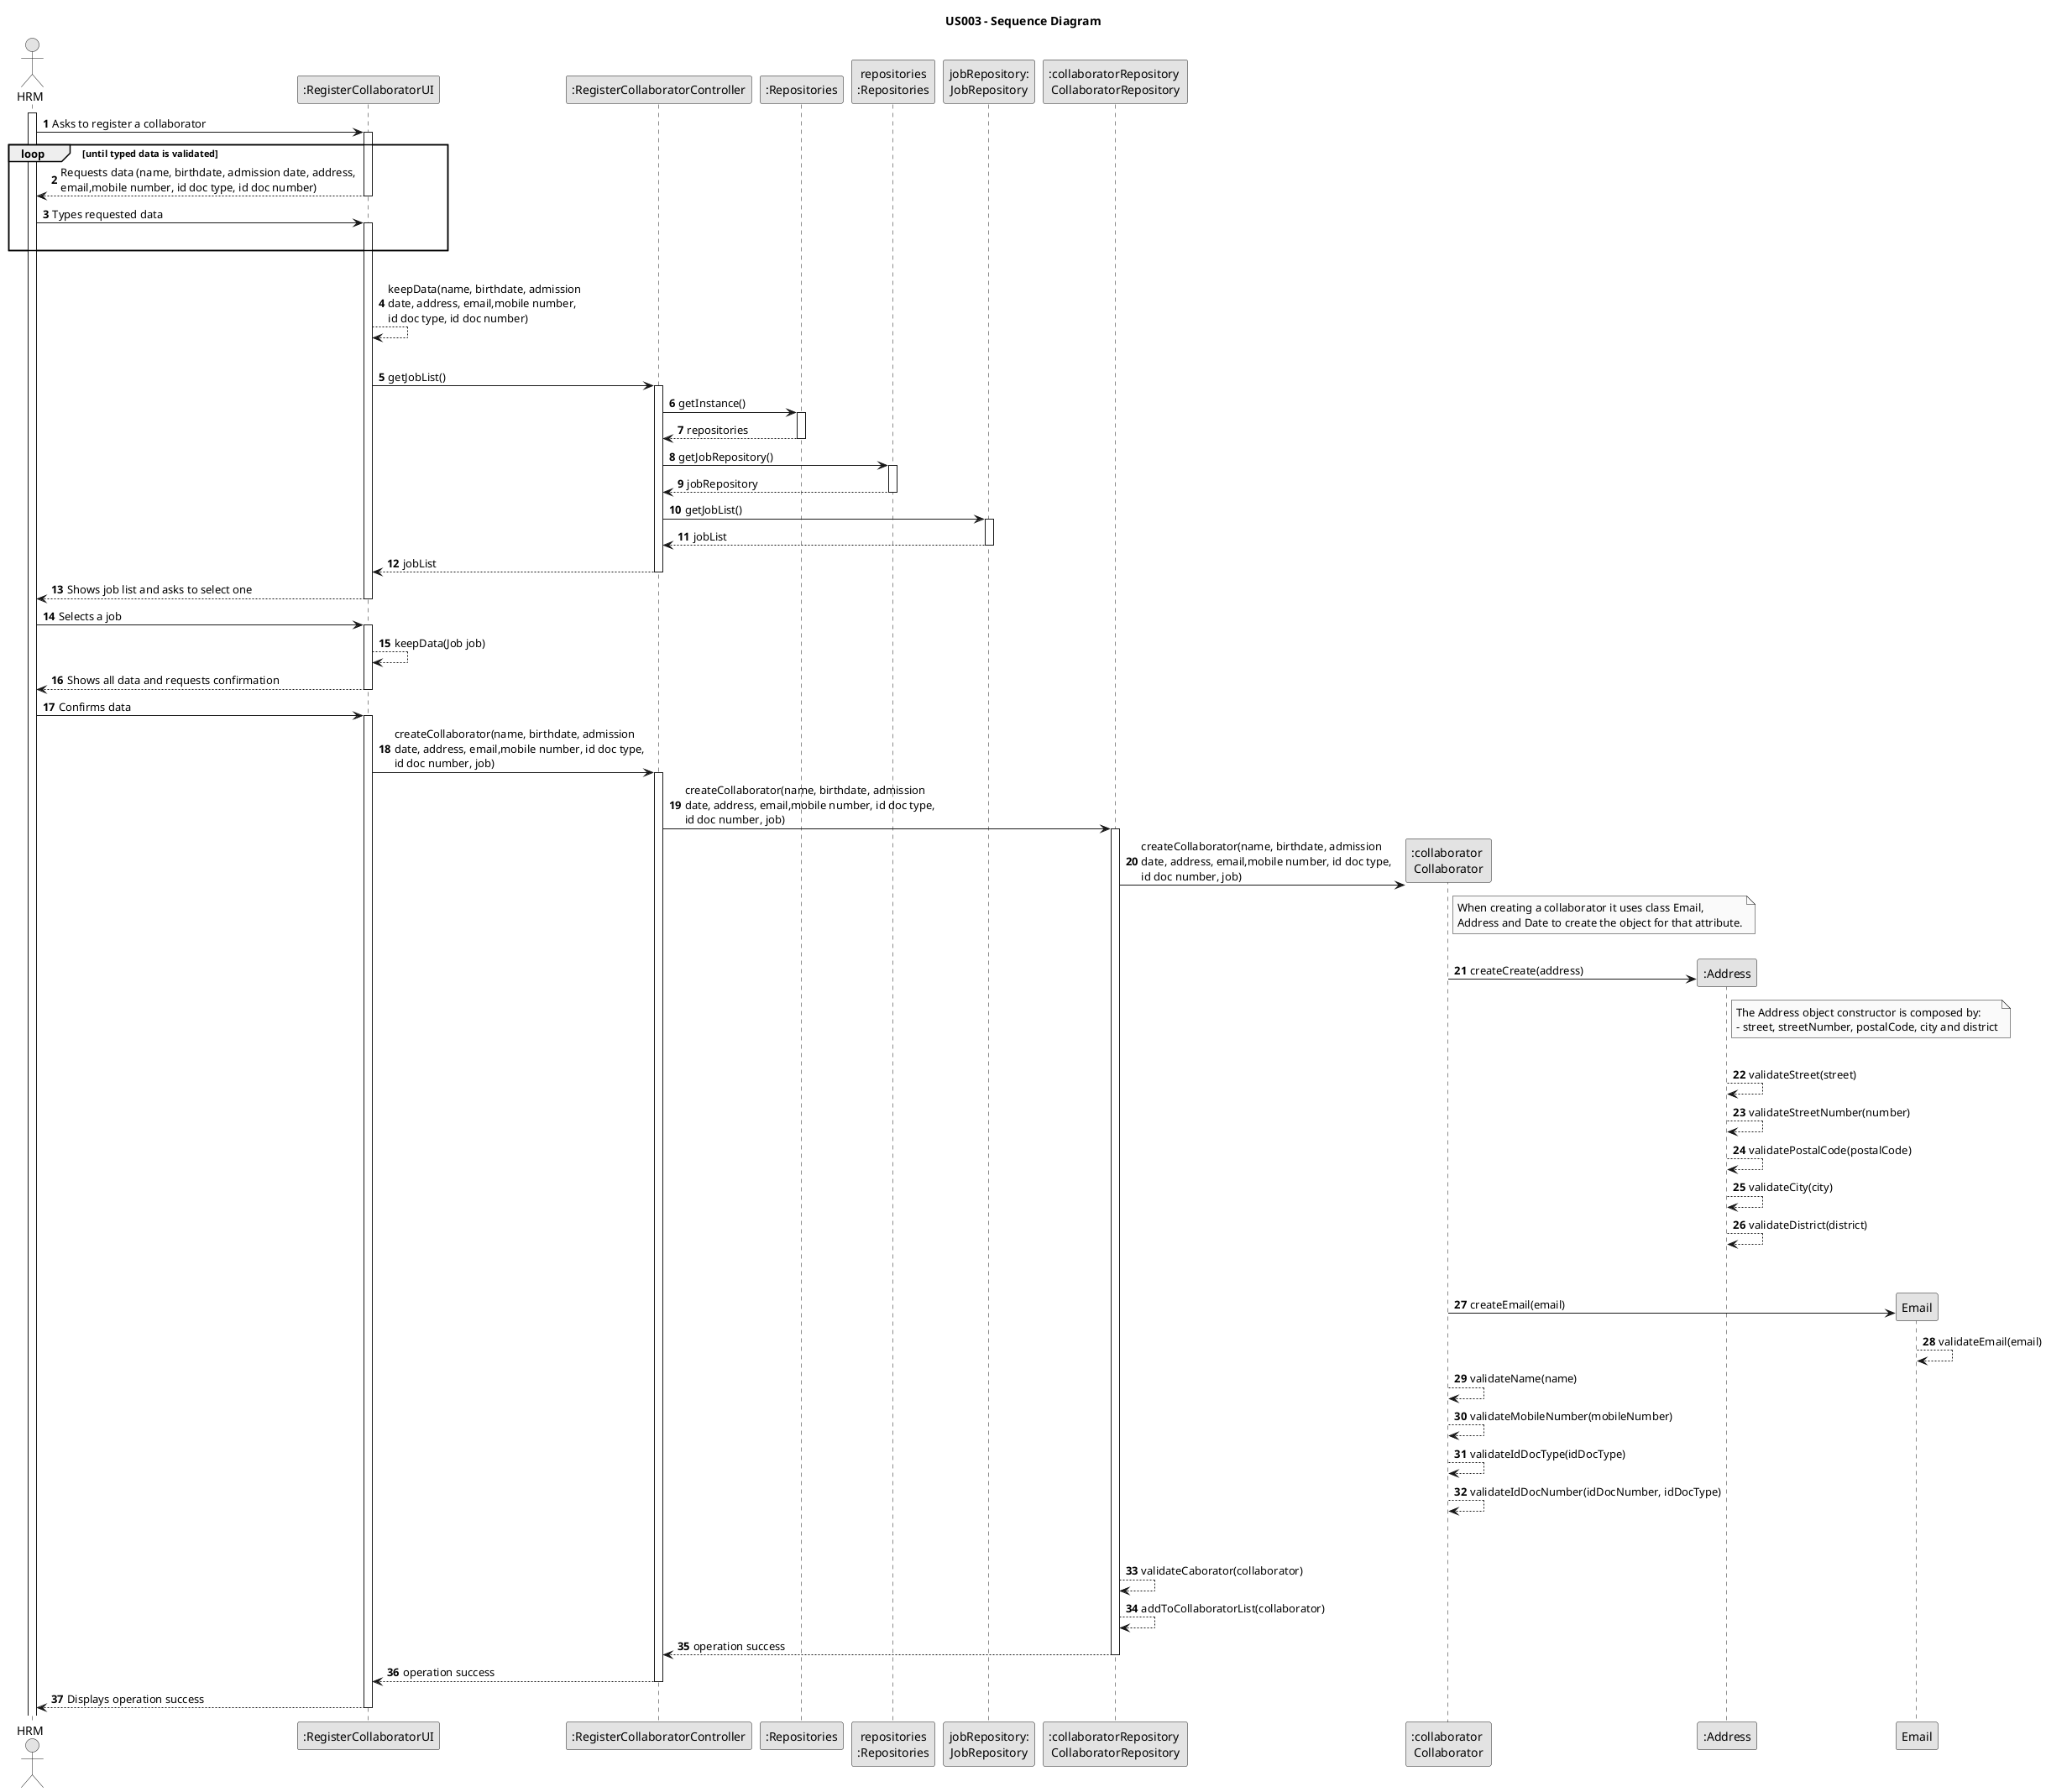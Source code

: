@startuml
skinparam monochrome true
skinparam packageStyle rectangle
skinparam shadowing false

title US003 - Sequence Diagram

autonumber

actor "HRM" as HRM
participant ":RegisterCollaboratorUI" as UI
participant ":RegisterCollaboratorController" as CTRL
participant ":Repositories" as RepositorySingleton
participant "repositories\n:Repositories" as PLAT
participant "jobRepository:\nJobRepository" as JobRepository
participant ":collaboratorRepository \nCollaboratorRepository" as COLREP
participant ":collaborator \nCollaborator" as COL
participant ":Address" as Address

activate HRM

    HRM -> UI : Asks to register a collaborator

    activate UI
    loop until typed data is validated

        UI --> HRM : Requests data (name, birthdate, admission date, address, \nemail,mobile number, id doc type, id doc number)
    deactivate UI



    HRM -> UI : Types requested data


    activate UI
    |||

    end
    |||
        UI --> UI : keepData(name, birthdate, admission\ndate, address, email,mobile number,\nid doc type, id doc number)
        |||
        UI -> CTRL : getJobList()


        activate CTRL

            CTRL -> RepositorySingleton : getInstance()

            activate RepositorySingleton

            RepositorySingleton --> CTRL : repositories
            deactivate RepositorySingleton

            CTRL -> PLAT : getJobRepository()
            activate PLAT

            PLAT --> CTRL : jobRepository
            deactivate PLAT

            CTRL -> JobRepository : getJobList()
            activate JobRepository

            JobRepository --> CTRL : jobList
            deactivate JobRepository

            CTRL --> UI : jobList
        deactivate CTRL

        UI --> HRM : Shows job list and asks to select one
    deactivate UI

    HRM -> UI : Selects a job

    activate UI

        UI --> UI : keepData(Job job)
        UI --> HRM : Shows all data and requests confirmation
    deactivate UI


    HRM -> UI : Confirms data

    activate UI

        UI -> CTRL : createCollaborator(name, birthdate, admission\ndate, address, email,mobile number, id doc type,\nid doc number, job)
        activate CTRL



            CTRL -> COLREP : createCollaborator(name, birthdate, admission\ndate, address, email,mobile number, id doc type,\nid doc number, job)
            activate COLREP

                COLREP -> COL** : createCollaborator(name, birthdate, admission\ndate, address, email,mobile number, id doc type,\nid doc number, job)
                note right of COL : When creating a collaborator it uses class Email,\nAddress and Date to create the object for that attribute.

               |||
                COL -> Address** : createCreate(address)

                note right of Address: The Address object constructor is composed by:\n- street, streetNumber, postalCode, city and district
                |||
                Address --> Address : validateStreet(street)
                Address --> Address : validateStreetNumber(number)
                Address --> Address : validatePostalCode(postalCode)
                Address --> Address : validateCity(city)
                Address --> Address : validateDistrict(district)

                |||
                |||



                COL -> Email** : createEmail(email)

                Email --> Email : validateEmail(email)
                COL --> COL : validateName(name)
                COL --> COL : validateMobileNumber(mobileNumber)
                COL --> COL : validateIdDocType(idDocType)
                COL --> COL : validateIdDocNumber(idDocNumber, idDocType)


                |||
                |||

                COLREP --> COLREP : validateCaborator(collaborator)
                COLREP --> COLREP : addToCollaboratorList(collaborator)
                COLREP --> CTRL : operation success

            deactivate COLREP

            CTRL --> UI : operation success
        deactivate CTRL

        UI --> HRM : Displays operation success
    deactivate UI



@enduml